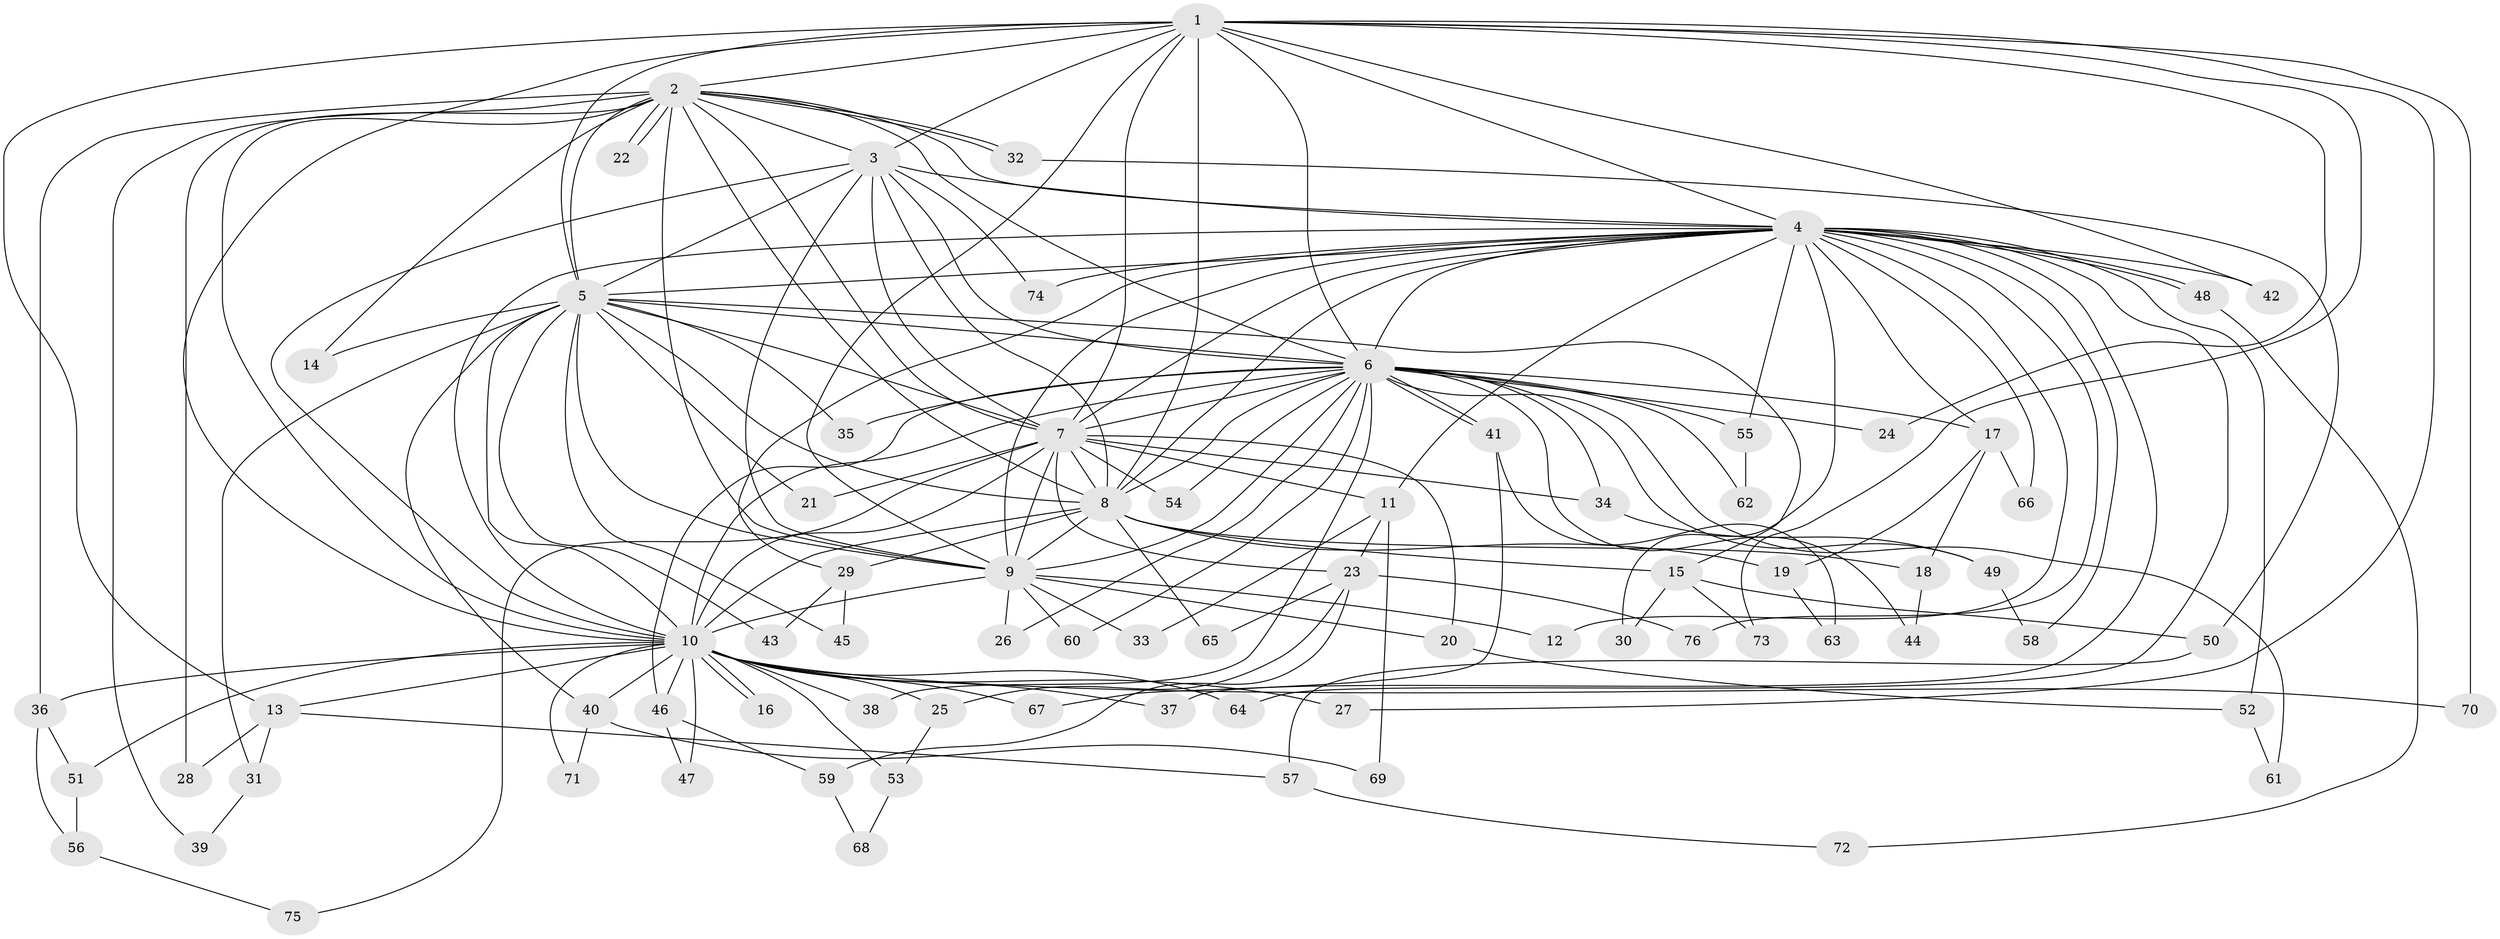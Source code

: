 // coarse degree distribution, {11: 0.037037037037037035, 19: 0.018518518518518517, 7: 0.018518518518518517, 28: 0.018518518518518517, 13: 0.018518518518518517, 21: 0.037037037037037035, 4: 0.1111111111111111, 2: 0.42592592592592593, 5: 0.037037037037037035, 6: 0.037037037037037035, 3: 0.24074074074074073}
// Generated by graph-tools (version 1.1) at 2025/23/03/03/25 07:23:39]
// undirected, 76 vertices, 177 edges
graph export_dot {
graph [start="1"]
  node [color=gray90,style=filled];
  1;
  2;
  3;
  4;
  5;
  6;
  7;
  8;
  9;
  10;
  11;
  12;
  13;
  14;
  15;
  16;
  17;
  18;
  19;
  20;
  21;
  22;
  23;
  24;
  25;
  26;
  27;
  28;
  29;
  30;
  31;
  32;
  33;
  34;
  35;
  36;
  37;
  38;
  39;
  40;
  41;
  42;
  43;
  44;
  45;
  46;
  47;
  48;
  49;
  50;
  51;
  52;
  53;
  54;
  55;
  56;
  57;
  58;
  59;
  60;
  61;
  62;
  63;
  64;
  65;
  66;
  67;
  68;
  69;
  70;
  71;
  72;
  73;
  74;
  75;
  76;
  1 -- 2;
  1 -- 3;
  1 -- 4;
  1 -- 5;
  1 -- 6;
  1 -- 7;
  1 -- 8;
  1 -- 9;
  1 -- 10;
  1 -- 13;
  1 -- 24;
  1 -- 27;
  1 -- 42;
  1 -- 70;
  1 -- 73;
  2 -- 3;
  2 -- 4;
  2 -- 5;
  2 -- 6;
  2 -- 7;
  2 -- 8;
  2 -- 9;
  2 -- 10;
  2 -- 14;
  2 -- 22;
  2 -- 22;
  2 -- 28;
  2 -- 32;
  2 -- 32;
  2 -- 36;
  2 -- 39;
  3 -- 4;
  3 -- 5;
  3 -- 6;
  3 -- 7;
  3 -- 8;
  3 -- 9;
  3 -- 10;
  3 -- 74;
  4 -- 5;
  4 -- 6;
  4 -- 7;
  4 -- 8;
  4 -- 9;
  4 -- 10;
  4 -- 11;
  4 -- 12;
  4 -- 17;
  4 -- 29;
  4 -- 30;
  4 -- 37;
  4 -- 42;
  4 -- 48;
  4 -- 48;
  4 -- 52;
  4 -- 55;
  4 -- 58;
  4 -- 64;
  4 -- 66;
  4 -- 74;
  4 -- 76;
  5 -- 6;
  5 -- 7;
  5 -- 8;
  5 -- 9;
  5 -- 10;
  5 -- 14;
  5 -- 15;
  5 -- 21;
  5 -- 31;
  5 -- 35;
  5 -- 40;
  5 -- 43;
  5 -- 45;
  6 -- 7;
  6 -- 8;
  6 -- 9;
  6 -- 10;
  6 -- 17;
  6 -- 24;
  6 -- 26;
  6 -- 34;
  6 -- 35;
  6 -- 38;
  6 -- 41;
  6 -- 41;
  6 -- 44;
  6 -- 46;
  6 -- 49;
  6 -- 54;
  6 -- 55;
  6 -- 60;
  6 -- 61;
  6 -- 62;
  7 -- 8;
  7 -- 9;
  7 -- 10;
  7 -- 11;
  7 -- 20;
  7 -- 21;
  7 -- 23;
  7 -- 34;
  7 -- 54;
  7 -- 75;
  8 -- 9;
  8 -- 10;
  8 -- 15;
  8 -- 18;
  8 -- 19;
  8 -- 29;
  8 -- 65;
  9 -- 10;
  9 -- 12;
  9 -- 20;
  9 -- 26;
  9 -- 33;
  9 -- 60;
  10 -- 13;
  10 -- 16;
  10 -- 16;
  10 -- 25;
  10 -- 27;
  10 -- 36;
  10 -- 37;
  10 -- 38;
  10 -- 40;
  10 -- 46;
  10 -- 47;
  10 -- 51;
  10 -- 53;
  10 -- 64;
  10 -- 67;
  10 -- 70;
  10 -- 71;
  11 -- 23;
  11 -- 33;
  11 -- 69;
  13 -- 28;
  13 -- 31;
  13 -- 57;
  15 -- 30;
  15 -- 50;
  15 -- 73;
  17 -- 18;
  17 -- 19;
  17 -- 66;
  18 -- 44;
  19 -- 63;
  20 -- 52;
  23 -- 25;
  23 -- 59;
  23 -- 65;
  23 -- 76;
  25 -- 53;
  29 -- 43;
  29 -- 45;
  31 -- 39;
  32 -- 50;
  34 -- 49;
  36 -- 51;
  36 -- 56;
  40 -- 69;
  40 -- 71;
  41 -- 63;
  41 -- 67;
  46 -- 47;
  46 -- 59;
  48 -- 72;
  49 -- 58;
  50 -- 57;
  51 -- 56;
  52 -- 61;
  53 -- 68;
  55 -- 62;
  56 -- 75;
  57 -- 72;
  59 -- 68;
}
